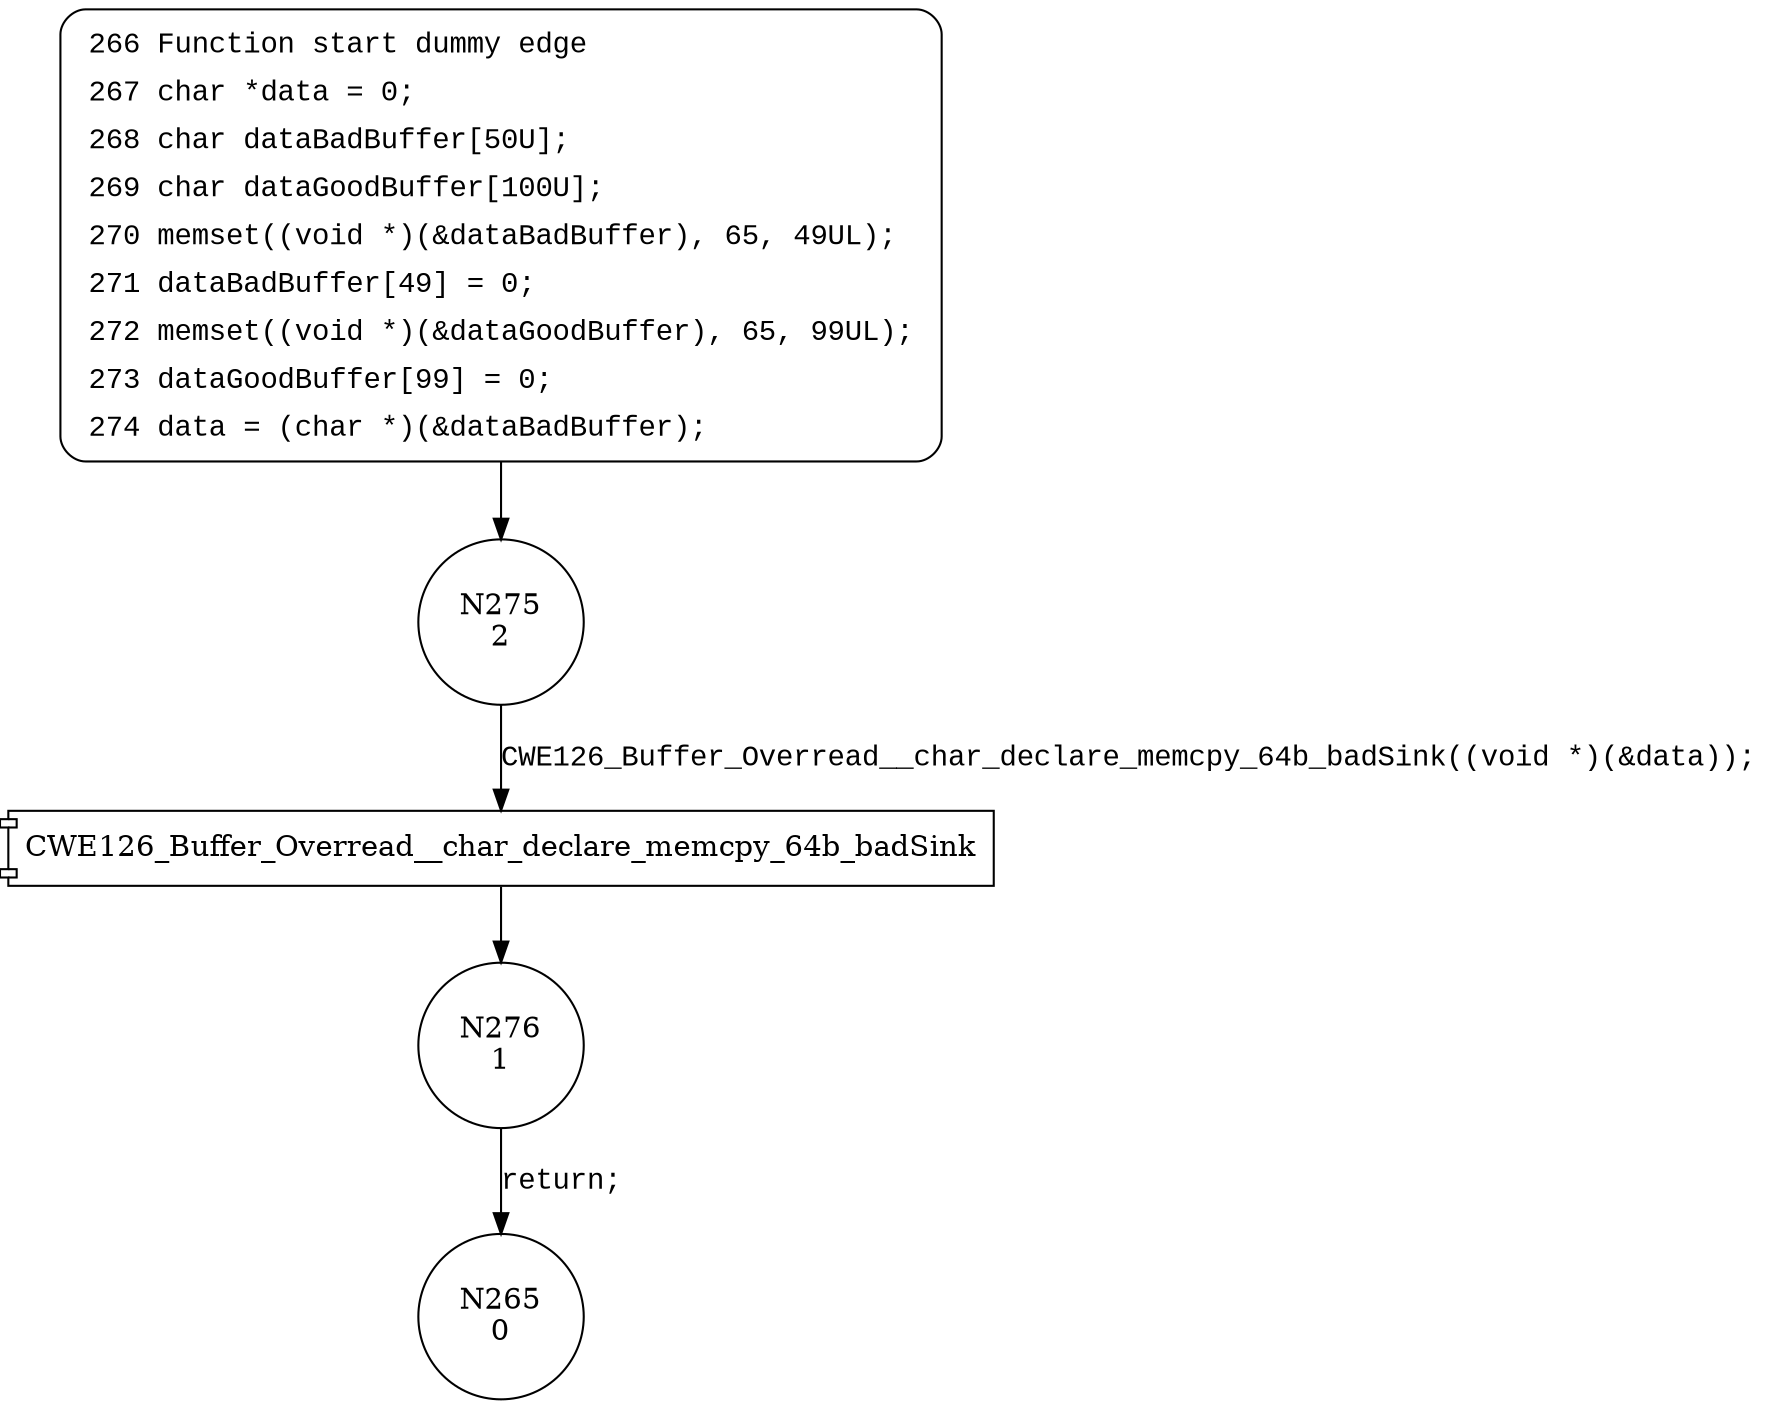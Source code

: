 digraph CWE126_Buffer_Overread__char_declare_memcpy_64_bad {
275 [shape="circle" label="N275\n2"]
276 [shape="circle" label="N276\n1"]
265 [shape="circle" label="N265\n0"]
266 [style="filled,bold" penwidth="1" fillcolor="white" fontname="Courier New" shape="Mrecord" label=<<table border="0" cellborder="0" cellpadding="3" bgcolor="white"><tr><td align="right">266</td><td align="left">Function start dummy edge</td></tr><tr><td align="right">267</td><td align="left">char *data = 0;</td></tr><tr><td align="right">268</td><td align="left">char dataBadBuffer[50U];</td></tr><tr><td align="right">269</td><td align="left">char dataGoodBuffer[100U];</td></tr><tr><td align="right">270</td><td align="left">memset((void *)(&amp;dataBadBuffer), 65, 49UL);</td></tr><tr><td align="right">271</td><td align="left">dataBadBuffer[49] = 0;</td></tr><tr><td align="right">272</td><td align="left">memset((void *)(&amp;dataGoodBuffer), 65, 99UL);</td></tr><tr><td align="right">273</td><td align="left">dataGoodBuffer[99] = 0;</td></tr><tr><td align="right">274</td><td align="left">data = (char *)(&amp;dataBadBuffer);</td></tr></table>>]
266 -> 275[label=""]
100026 [shape="component" label="CWE126_Buffer_Overread__char_declare_memcpy_64b_badSink"]
275 -> 100026 [label="CWE126_Buffer_Overread__char_declare_memcpy_64b_badSink((void *)(&data));" fontname="Courier New"]
100026 -> 276 [label="" fontname="Courier New"]
276 -> 265 [label="return;" fontname="Courier New"]
}